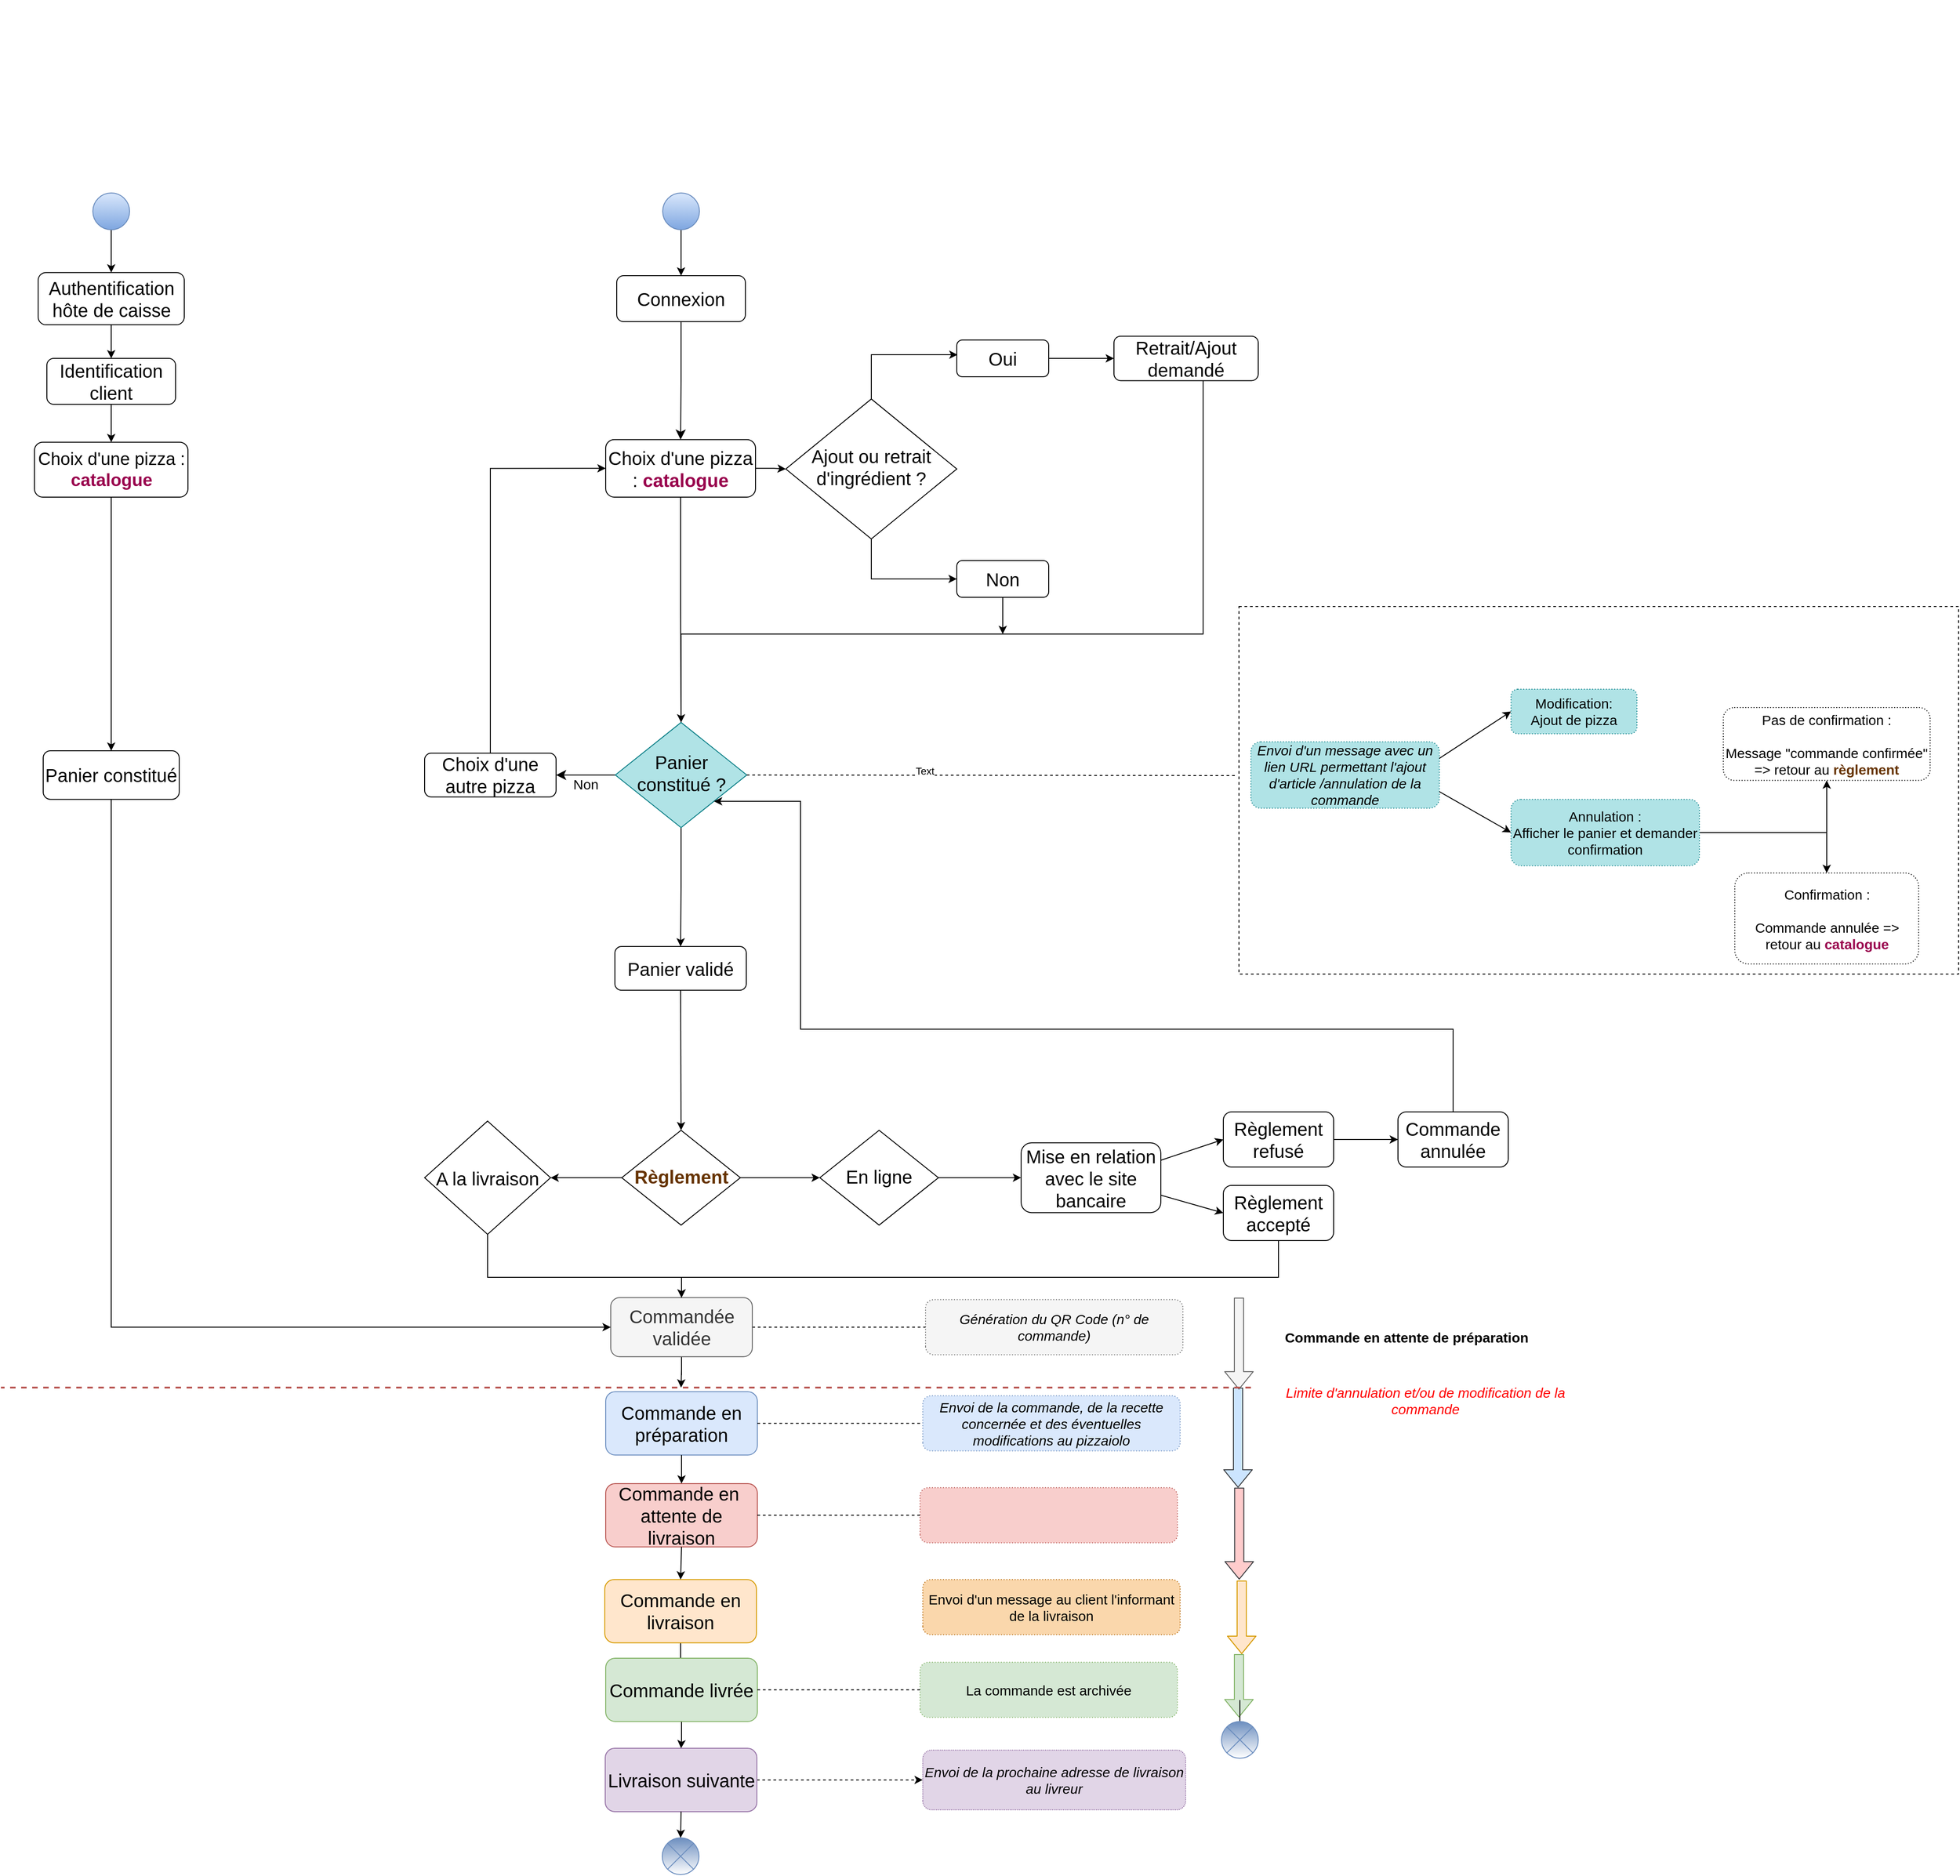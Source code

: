 <mxfile version="13.1.14" type="github">
  <diagram id="C5RBs43oDa-KdzZeNtuy" name="Page-1">
    <mxGraphModel dx="2719" dy="2123" grid="1" gridSize="10" guides="1" tooltips="1" connect="1" arrows="1" fold="1" page="1" pageScale="1" pageWidth="827" pageHeight="1169" math="0" shadow="0">
      <root>
        <mxCell id="WIyWlLk6GJQsqaUBKTNV-0" />
        <mxCell id="WIyWlLk6GJQsqaUBKTNV-1" parent="WIyWlLk6GJQsqaUBKTNV-0" />
        <mxCell id="WIyWlLk6GJQsqaUBKTNV-2" value="" style="rounded=0;html=1;jettySize=auto;orthogonalLoop=1;fontSize=11;endArrow=none;endFill=0;endSize=8;strokeWidth=1;shadow=0;labelBackgroundColor=none;edgeStyle=orthogonalEdgeStyle;" parent="WIyWlLk6GJQsqaUBKTNV-1" source="WIyWlLk6GJQsqaUBKTNV-3" target="WIyWlLk6GJQsqaUBKTNV-6" edge="1">
          <mxGeometry relative="1" as="geometry" />
        </mxCell>
        <mxCell id="Fh5ID8DqyuNmly4tTI_g-8" value="" style="edgeStyle=orthogonalEdgeStyle;rounded=0;orthogonalLoop=1;jettySize=auto;html=1;entryX=0;entryY=0.5;entryDx=0;entryDy=0;" parent="WIyWlLk6GJQsqaUBKTNV-1" source="WIyWlLk6GJQsqaUBKTNV-3" target="Fh5ID8DqyuNmly4tTI_g-9" edge="1">
          <mxGeometry relative="1" as="geometry">
            <mxPoint x="320" y="110" as="targetPoint" />
          </mxGeometry>
        </mxCell>
        <mxCell id="WIyWlLk6GJQsqaUBKTNV-3" value="&lt;font style=&quot;font-size: 20px&quot;&gt;Choix d&#39;une pizza : &lt;font color=&quot;#99004d&quot;&gt;&lt;b&gt;catalogue&lt;/b&gt;&lt;/font&gt;&lt;/font&gt;" style="rounded=1;whiteSpace=wrap;html=1;fontSize=12;glass=0;strokeWidth=1;shadow=0;aspect=fixed;" parent="WIyWlLk6GJQsqaUBKTNV-1" vertex="1">
          <mxGeometry x="138" y="148.41" width="163" height="62.54" as="geometry" />
        </mxCell>
        <mxCell id="WIyWlLk6GJQsqaUBKTNV-5" value="&lt;font style=&quot;font-size: 15px&quot;&gt;Non&lt;/font&gt;" style="edgeStyle=orthogonalEdgeStyle;rounded=0;html=1;jettySize=auto;orthogonalLoop=1;fontSize=11;endArrow=classic;endFill=1;endSize=8;strokeWidth=1;shadow=0;labelBackgroundColor=none;" parent="WIyWlLk6GJQsqaUBKTNV-1" source="WIyWlLk6GJQsqaUBKTNV-6" target="WIyWlLk6GJQsqaUBKTNV-7" edge="1">
          <mxGeometry y="10" relative="1" as="geometry">
            <mxPoint as="offset" />
          </mxGeometry>
        </mxCell>
        <mxCell id="1Tk0HkHW5LTEGYrqBiVO-42" value="" style="edgeStyle=orthogonalEdgeStyle;rounded=0;orthogonalLoop=1;jettySize=auto;html=1;endArrow=classic;endFill=1;fontColor=#000000;entryX=0.5;entryY=0;entryDx=0;entryDy=0;" edge="1" parent="WIyWlLk6GJQsqaUBKTNV-1" source="WIyWlLk6GJQsqaUBKTNV-6" target="1Tk0HkHW5LTEGYrqBiVO-40">
          <mxGeometry relative="1" as="geometry">
            <mxPoint x="220" y="650.6" as="targetPoint" />
          </mxGeometry>
        </mxCell>
        <mxCell id="WIyWlLk6GJQsqaUBKTNV-6" value="&lt;font style=&quot;font-size: 20px&quot;&gt;&lt;font style=&quot;font-size: 20px&quot;&gt;Panier constitué ?&lt;/font&gt;&lt;/font&gt;" style="rhombus;whiteSpace=wrap;html=1;shadow=0;fontFamily=Helvetica;fontSize=12;align=center;strokeWidth=1;spacing=6;spacingTop=-4;aspect=fixed;fillColor=#b0e3e6;strokeColor=#0e8088;" parent="WIyWlLk6GJQsqaUBKTNV-1" vertex="1">
          <mxGeometry x="148.5" y="456.2" width="143" height="114.4" as="geometry" />
        </mxCell>
        <mxCell id="Fh5ID8DqyuNmly4tTI_g-40" style="edgeStyle=orthogonalEdgeStyle;rounded=0;orthogonalLoop=1;jettySize=auto;html=1;exitX=0.5;exitY=0;exitDx=0;exitDy=0;entryX=0;entryY=0.5;entryDx=0;entryDy=0;" parent="WIyWlLk6GJQsqaUBKTNV-1" source="WIyWlLk6GJQsqaUBKTNV-7" target="WIyWlLk6GJQsqaUBKTNV-3" edge="1">
          <mxGeometry relative="1" as="geometry" />
        </mxCell>
        <mxCell id="WIyWlLk6GJQsqaUBKTNV-7" value="&lt;font style=&quot;font-size: 20px&quot;&gt;Choix d&#39;une autre pizza&lt;/font&gt;" style="rounded=1;whiteSpace=wrap;html=1;fontSize=12;glass=0;strokeWidth=1;shadow=0;aspect=fixed;" parent="WIyWlLk6GJQsqaUBKTNV-1" vertex="1">
          <mxGeometry x="-59" y="489.6" width="143" height="47.59" as="geometry" />
        </mxCell>
        <mxCell id="MHTNPu9FD_tJbpRzddWY-10" value="" style="edgeStyle=orthogonalEdgeStyle;rounded=0;orthogonalLoop=1;jettySize=auto;html=1;endArrow=classic;endFill=1;" parent="WIyWlLk6GJQsqaUBKTNV-1" source="WIyWlLk6GJQsqaUBKTNV-10" target="G-hIVbg5v9CWW5Yy8Wli-9" edge="1">
          <mxGeometry relative="1" as="geometry" />
        </mxCell>
        <mxCell id="MHTNPu9FD_tJbpRzddWY-14" value="" style="edgeStyle=orthogonalEdgeStyle;rounded=0;orthogonalLoop=1;jettySize=auto;html=1;endArrow=classic;endFill=1;" parent="WIyWlLk6GJQsqaUBKTNV-1" source="WIyWlLk6GJQsqaUBKTNV-10" target="MHTNPu9FD_tJbpRzddWY-13" edge="1">
          <mxGeometry relative="1" as="geometry" />
        </mxCell>
        <mxCell id="bbMm7TcKJNfFNzZPyWXp-29" value="" style="edgeStyle=orthogonalEdgeStyle;rounded=0;orthogonalLoop=1;jettySize=auto;html=1;entryX=0;entryY=0.5;entryDx=0;entryDy=0;" parent="WIyWlLk6GJQsqaUBKTNV-1" source="MHTNPu9FD_tJbpRzddWY-13" target="bbMm7TcKJNfFNzZPyWXp-31" edge="1">
          <mxGeometry relative="1" as="geometry">
            <mxPoint x="580" y="951.6" as="targetPoint" />
          </mxGeometry>
        </mxCell>
        <mxCell id="MHTNPu9FD_tJbpRzddWY-13" value="&lt;font style=&quot;font-size: 20px&quot;&gt;En ligne&lt;/font&gt;" style="rhombus;whiteSpace=wrap;html=1;shadow=0;fontFamily=Helvetica;fontSize=12;align=center;strokeWidth=1;spacing=6;spacingTop=-4;aspect=fixed;" parent="WIyWlLk6GJQsqaUBKTNV-1" vertex="1">
          <mxGeometry x="371" y="900.0" width="129" height="103.2" as="geometry" />
        </mxCell>
        <mxCell id="Fh5ID8DqyuNmly4tTI_g-0" value="&lt;font style=&quot;font-size: 20px&quot;&gt;Connexion&lt;/font&gt;" style="rounded=1;whiteSpace=wrap;html=1;fontSize=12;glass=0;strokeWidth=1;shadow=0;" parent="WIyWlLk6GJQsqaUBKTNV-1" vertex="1">
          <mxGeometry x="150" y="-30" width="140" height="50" as="geometry" />
        </mxCell>
        <mxCell id="Fh5ID8DqyuNmly4tTI_g-6" value="" style="rounded=0;html=1;jettySize=auto;orthogonalLoop=1;fontSize=11;endArrow=classic;endFill=1;endSize=8;strokeWidth=1;shadow=0;labelBackgroundColor=none;edgeStyle=orthogonalEdgeStyle;exitX=0.5;exitY=1;exitDx=0;exitDy=0;" parent="WIyWlLk6GJQsqaUBKTNV-1" source="Fh5ID8DqyuNmly4tTI_g-0" target="WIyWlLk6GJQsqaUBKTNV-3" edge="1">
          <mxGeometry y="20" relative="1" as="geometry">
            <mxPoint as="offset" />
            <mxPoint x="260" y="60" as="sourcePoint" />
            <mxPoint x="260" y="100" as="targetPoint" />
          </mxGeometry>
        </mxCell>
        <mxCell id="Fh5ID8DqyuNmly4tTI_g-59" style="edgeStyle=orthogonalEdgeStyle;rounded=0;orthogonalLoop=1;jettySize=auto;html=1;exitX=0.5;exitY=0;exitDx=0;exitDy=0;entryX=0.008;entryY=0.4;entryDx=0;entryDy=0;entryPerimeter=0;startArrow=none;startFill=0;endArrow=classic;endFill=1;" parent="WIyWlLk6GJQsqaUBKTNV-1" source="Fh5ID8DqyuNmly4tTI_g-9" target="Fh5ID8DqyuNmly4tTI_g-49" edge="1">
          <mxGeometry relative="1" as="geometry" />
        </mxCell>
        <mxCell id="uQ-XWgEHN9rOL8nD1H7O-1" value="" style="edgeStyle=orthogonalEdgeStyle;rounded=0;orthogonalLoop=1;jettySize=auto;html=1;startArrow=none;startFill=0;endArrow=classic;endFill=1;entryX=0;entryY=0.5;entryDx=0;entryDy=0;" parent="WIyWlLk6GJQsqaUBKTNV-1" source="Fh5ID8DqyuNmly4tTI_g-9" target="MHTNPu9FD_tJbpRzddWY-7" edge="1">
          <mxGeometry relative="1" as="geometry">
            <mxPoint x="427" y="336.5" as="targetPoint" />
          </mxGeometry>
        </mxCell>
        <mxCell id="Fh5ID8DqyuNmly4tTI_g-9" value="&lt;font style=&quot;font-size: 20px&quot;&gt;Ajout ou retrait d&#39;ingrédient ?&lt;/font&gt;" style="rhombus;whiteSpace=wrap;html=1;shadow=0;fontFamily=Helvetica;fontSize=12;align=center;strokeWidth=1;spacing=6;spacingTop=-4;aspect=fixed;" parent="WIyWlLk6GJQsqaUBKTNV-1" vertex="1">
          <mxGeometry x="334" y="104.18" width="186" height="152.32" as="geometry" />
        </mxCell>
        <mxCell id="Fh5ID8DqyuNmly4tTI_g-27" style="edgeStyle=orthogonalEdgeStyle;rounded=0;orthogonalLoop=1;jettySize=auto;html=1;exitX=1;exitY=0.5;exitDx=0;exitDy=0;" parent="WIyWlLk6GJQsqaUBKTNV-1" source="Fh5ID8DqyuNmly4tTI_g-49" target="Fh5ID8DqyuNmly4tTI_g-26" edge="1">
          <mxGeometry relative="1" as="geometry">
            <mxPoint x="416" y="40" as="sourcePoint" />
          </mxGeometry>
        </mxCell>
        <mxCell id="uQ-XWgEHN9rOL8nD1H7O-3" value="" style="edgeStyle=orthogonalEdgeStyle;rounded=0;orthogonalLoop=1;jettySize=auto;html=1;startArrow=none;startFill=0;endArrow=classic;endFill=1;entryX=0.5;entryY=0;entryDx=0;entryDy=0;" parent="WIyWlLk6GJQsqaUBKTNV-1" source="Fh5ID8DqyuNmly4tTI_g-26" target="WIyWlLk6GJQsqaUBKTNV-6" edge="1">
          <mxGeometry relative="1" as="geometry">
            <mxPoint x="220" y="450" as="targetPoint" />
            <Array as="points">
              <mxPoint x="788" y="360" />
              <mxPoint x="220" y="360" />
            </Array>
          </mxGeometry>
        </mxCell>
        <mxCell id="Fh5ID8DqyuNmly4tTI_g-26" value="&lt;font style=&quot;font-size: 20px&quot;&gt;Retrait/Ajout demandé&lt;/font&gt;" style="rounded=1;whiteSpace=wrap;html=1;fontSize=12;glass=0;strokeWidth=1;shadow=0;align=center;aspect=fixed;" parent="WIyWlLk6GJQsqaUBKTNV-1" vertex="1">
          <mxGeometry x="691" y="35.82" width="157" height="48.37" as="geometry" />
        </mxCell>
        <mxCell id="Fh5ID8DqyuNmly4tTI_g-49" value="&lt;font style=&quot;font-size: 20px&quot;&gt;Oui&lt;/font&gt;" style="rounded=1;whiteSpace=wrap;html=1;" parent="WIyWlLk6GJQsqaUBKTNV-1" vertex="1">
          <mxGeometry x="520" y="40" width="100" height="40" as="geometry" />
        </mxCell>
        <mxCell id="G-hIVbg5v9CWW5Yy8Wli-13" value="" style="edgeStyle=orthogonalEdgeStyle;rounded=0;orthogonalLoop=1;jettySize=auto;html=1;" parent="WIyWlLk6GJQsqaUBKTNV-1" source="G-hIVbg5v9CWW5Yy8Wli-2" edge="1">
          <mxGeometry relative="1" as="geometry">
            <mxPoint x="220" y="1180" as="targetPoint" />
          </mxGeometry>
        </mxCell>
        <mxCell id="uQ-XWgEHN9rOL8nD1H7O-12" value="" style="edgeStyle=orthogonalEdgeStyle;rounded=0;orthogonalLoop=1;jettySize=auto;html=1;dashed=1;startArrow=none;startFill=0;endArrow=none;endFill=0;strokeWidth=1;entryX=0.5;entryY=0;entryDx=0;entryDy=0;" parent="WIyWlLk6GJQsqaUBKTNV-1" source="G-hIVbg5v9CWW5Yy8Wli-2" target="MHTNPu9FD_tJbpRzddWY-18" edge="1">
          <mxGeometry relative="1" as="geometry">
            <mxPoint x="470" y="1114" as="targetPoint" />
          </mxGeometry>
        </mxCell>
        <mxCell id="G-hIVbg5v9CWW5Yy8Wli-2" value="&lt;font style=&quot;font-size: 20px&quot;&gt;Commandée validée&lt;/font&gt;" style="rounded=1;whiteSpace=wrap;html=1;direction=north;fillColor=#f5f5f5;strokeColor=#666666;fontColor=#333333;aspect=fixed;" parent="WIyWlLk6GJQsqaUBKTNV-1" vertex="1">
          <mxGeometry x="143.5" y="1082.13" width="154" height="64.26" as="geometry" />
        </mxCell>
        <mxCell id="uQ-XWgEHN9rOL8nD1H7O-24" value="&lt;font style=&quot;font-size: 20px&quot;&gt;Commande en préparation&lt;/font&gt;" style="rounded=1;whiteSpace=wrap;html=1;direction=north;fillColor=#dae8fc;strokeColor=#6c8ebf;aspect=fixed;" parent="WIyWlLk6GJQsqaUBKTNV-1" vertex="1">
          <mxGeometry x="138" y="1184.44" width="165" height="68.88" as="geometry" />
        </mxCell>
        <mxCell id="uQ-XWgEHN9rOL8nD1H7O-26" value="&lt;font style=&quot;font-size: 20px&quot;&gt;Commande en&amp;nbsp; attente de livraison&lt;/font&gt;" style="rounded=1;whiteSpace=wrap;html=1;direction=north;fillColor=#f8cecc;strokeColor=#b85450;aspect=fixed;" parent="WIyWlLk6GJQsqaUBKTNV-1" vertex="1">
          <mxGeometry x="138" y="1284.44" width="165" height="68.88" as="geometry" />
        </mxCell>
        <mxCell id="uQ-XWgEHN9rOL8nD1H7O-31" value="" style="edgeStyle=orthogonalEdgeStyle;rounded=0;orthogonalLoop=1;jettySize=auto;html=1;startArrow=none;startFill=0;endArrow=classic;endFill=1;strokeWidth=1;" parent="WIyWlLk6GJQsqaUBKTNV-1" source="uQ-XWgEHN9rOL8nD1H7O-28" target="uQ-XWgEHN9rOL8nD1H7O-30" edge="1">
          <mxGeometry relative="1" as="geometry" />
        </mxCell>
        <mxCell id="uQ-XWgEHN9rOL8nD1H7O-28" value="&lt;font style=&quot;font-size: 20px&quot;&gt;Commande en livraison&lt;/font&gt;" style="rounded=1;whiteSpace=wrap;html=1;direction=north;fillColor=#ffe6cc;strokeColor=#d79b00;aspect=fixed;" parent="WIyWlLk6GJQsqaUBKTNV-1" vertex="1">
          <mxGeometry x="137" y="1388.88" width="165" height="68.88" as="geometry" />
        </mxCell>
        <mxCell id="bbMm7TcKJNfFNzZPyWXp-22" value="" style="edgeStyle=orthogonalEdgeStyle;rounded=0;orthogonalLoop=1;jettySize=auto;html=1;" parent="WIyWlLk6GJQsqaUBKTNV-1" source="uQ-XWgEHN9rOL8nD1H7O-30" target="bbMm7TcKJNfFNzZPyWXp-21" edge="1">
          <mxGeometry relative="1" as="geometry" />
        </mxCell>
        <mxCell id="uQ-XWgEHN9rOL8nD1H7O-30" value="&lt;span style=&quot;font-size: 20px&quot;&gt;Commande livrée&lt;/span&gt;" style="rounded=1;whiteSpace=wrap;html=1;direction=north;fillColor=#d5e8d4;strokeColor=#82b366;aspect=fixed;" parent="WIyWlLk6GJQsqaUBKTNV-1" vertex="1">
          <mxGeometry x="138" y="1474.44" width="165" height="68.88" as="geometry" />
        </mxCell>
        <mxCell id="bbMm7TcKJNfFNzZPyWXp-24" value="" style="edgeStyle=orthogonalEdgeStyle;rounded=0;orthogonalLoop=1;jettySize=auto;html=1;dashed=1;" parent="WIyWlLk6GJQsqaUBKTNV-1" source="bbMm7TcKJNfFNzZPyWXp-21" target="bbMm7TcKJNfFNzZPyWXp-23" edge="1">
          <mxGeometry relative="1" as="geometry" />
        </mxCell>
        <mxCell id="bbMm7TcKJNfFNzZPyWXp-21" value="&lt;span style=&quot;font-size: 20px&quot;&gt;Livraison suivante&lt;/span&gt;" style="rounded=1;whiteSpace=wrap;html=1;direction=north;fillColor=#e1d5e7;strokeColor=#9673a6;aspect=fixed;" parent="WIyWlLk6GJQsqaUBKTNV-1" vertex="1">
          <mxGeometry x="137.5" y="1572.56" width="165" height="68.88" as="geometry" />
        </mxCell>
        <mxCell id="bbMm7TcKJNfFNzZPyWXp-23" value="&lt;font style=&quot;font-size: 15px&quot;&gt;&lt;i&gt;Envoi de la prochaine adresse de livraison au livreur&lt;/i&gt;&lt;/font&gt;" style="rounded=1;whiteSpace=wrap;html=1;direction=north;fillColor=#e1d5e7;strokeColor=#9673a6;dashed=1;dashPattern=1 1;" parent="WIyWlLk6GJQsqaUBKTNV-1" vertex="1">
          <mxGeometry x="483" y="1574.44" width="286" height="65.12" as="geometry" />
        </mxCell>
        <mxCell id="bbMm7TcKJNfFNzZPyWXp-9" value="" style="edgeStyle=orthogonalEdgeStyle;rounded=0;orthogonalLoop=1;jettySize=auto;html=1;entryX=1;entryY=0.5;entryDx=0;entryDy=0;" parent="WIyWlLk6GJQsqaUBKTNV-1" source="G-hIVbg5v9CWW5Yy8Wli-9" target="G-hIVbg5v9CWW5Yy8Wli-2" edge="1">
          <mxGeometry relative="1" as="geometry">
            <mxPoint x="220" y="1070" as="targetPoint" />
            <Array as="points">
              <mxPoint x="10" y="1060" />
              <mxPoint x="221" y="1060" />
            </Array>
          </mxGeometry>
        </mxCell>
        <mxCell id="G-hIVbg5v9CWW5Yy8Wli-9" value="&lt;span style=&quot;font-size: 20px&quot;&gt;A la livraison&lt;/span&gt;" style="rhombus;whiteSpace=wrap;html=1;aspect=fixed;" parent="WIyWlLk6GJQsqaUBKTNV-1" vertex="1">
          <mxGeometry x="-59" y="889.95" width="137" height="123.3" as="geometry" />
        </mxCell>
        <mxCell id="G-hIVbg5v9CWW5Yy8Wli-20" value="&lt;font color=&quot;#ff0000&quot; style=&quot;font-size: 15px&quot;&gt;Limite d&#39;annulation et/ou de modification de la commande&lt;br&gt;&lt;/font&gt;" style="text;html=1;strokeColor=none;fillColor=none;align=center;verticalAlign=middle;whiteSpace=wrap;rounded=0;fontStyle=2;dashed=1;" parent="WIyWlLk6GJQsqaUBKTNV-1" vertex="1">
          <mxGeometry x="860" y="1169" width="340" height="50" as="geometry" />
        </mxCell>
        <mxCell id="P_ejqXxA3MmKmbAG34VU-2" value="" style="edgeStyle=orthogonalEdgeStyle;rounded=0;orthogonalLoop=1;jettySize=auto;html=1;" parent="WIyWlLk6GJQsqaUBKTNV-1" source="P_ejqXxA3MmKmbAG34VU-1" target="Fh5ID8DqyuNmly4tTI_g-0" edge="1">
          <mxGeometry relative="1" as="geometry" />
        </mxCell>
        <mxCell id="P_ejqXxA3MmKmbAG34VU-1" value="" style="ellipse;whiteSpace=wrap;html=1;aspect=fixed;fillColor=#dae8fc;gradientColor=#7ea6e0;strokeColor=#6c8ebf;" parent="WIyWlLk6GJQsqaUBKTNV-1" vertex="1">
          <mxGeometry x="200" y="-120" width="40" height="40" as="geometry" />
        </mxCell>
        <mxCell id="P_ejqXxA3MmKmbAG34VU-4" value="" style="shape=flexArrow;endArrow=classic;html=1;fillColor=#cce5ff;strokeColor=#36393d;" parent="WIyWlLk6GJQsqaUBKTNV-1" edge="1">
          <mxGeometry width="50" height="50" relative="1" as="geometry">
            <mxPoint x="826" y="1180" as="sourcePoint" />
            <mxPoint x="826" y="1288.88" as="targetPoint" />
          </mxGeometry>
        </mxCell>
        <mxCell id="P_ejqXxA3MmKmbAG34VU-5" value="&lt;font style=&quot;font-size: 15px&quot;&gt;Commande en attente de préparation&lt;/font&gt;" style="text;html=1;align=center;verticalAlign=middle;resizable=0;points=[];labelBackgroundColor=#ffffff;rotation=0;fontStyle=1" parent="P_ejqXxA3MmKmbAG34VU-4" vertex="1" connectable="0">
          <mxGeometry x="-0.73" y="4" relative="1" as="geometry">
            <mxPoint x="179" y="-70" as="offset" />
          </mxGeometry>
        </mxCell>
        <mxCell id="P_ejqXxA3MmKmbAG34VU-11" value="" style="shape=flexArrow;endArrow=classic;html=1;fillColor=#f5f5f5;strokeColor=#666666;" parent="WIyWlLk6GJQsqaUBKTNV-1" edge="1">
          <mxGeometry width="50" height="50" relative="1" as="geometry">
            <mxPoint x="827" y="1082.13" as="sourcePoint" />
            <mxPoint x="827" y="1182.13" as="targetPoint" />
          </mxGeometry>
        </mxCell>
        <mxCell id="P_ejqXxA3MmKmbAG34VU-13" value="" style="shape=flexArrow;endArrow=classic;html=1;fillColor=#ffcccc;strokeColor=#36393d;" parent="WIyWlLk6GJQsqaUBKTNV-1" edge="1">
          <mxGeometry width="50" height="50" relative="1" as="geometry">
            <mxPoint x="827.29" y="1288.88" as="sourcePoint" />
            <mxPoint x="827.29" y="1388.88" as="targetPoint" />
          </mxGeometry>
        </mxCell>
        <mxCell id="P_ejqXxA3MmKmbAG34VU-18" value="" style="shape=flexArrow;endArrow=classic;html=1;fillColor=#ffe6cc;strokeColor=#d79b00;" parent="WIyWlLk6GJQsqaUBKTNV-1" edge="1">
          <mxGeometry width="50" height="50" relative="1" as="geometry">
            <mxPoint x="830" y="1390" as="sourcePoint" />
            <mxPoint x="830" y="1470" as="targetPoint" />
          </mxGeometry>
        </mxCell>
        <mxCell id="SvVdULVF1Hvvb6DCQOAH-8" value="" style="shape=flexArrow;endArrow=classic;html=1;fillColor=#d5e8d4;strokeColor=#82b366;entryX=0.5;entryY=0;entryDx=0;entryDy=0;" parent="WIyWlLk6GJQsqaUBKTNV-1" edge="1">
          <mxGeometry width="50" height="50" relative="1" as="geometry">
            <mxPoint x="827" y="1470" as="sourcePoint" />
            <mxPoint x="827" y="1538.88" as="targetPoint" />
          </mxGeometry>
        </mxCell>
        <mxCell id="SvVdULVF1Hvvb6DCQOAH-13" value="&lt;font color=&quot;#000000&quot; style=&quot;font-size: 28px&quot;&gt;&lt;b&gt;&lt;br&gt;&lt;/b&gt;&lt;/font&gt;" style="text;html=1;strokeColor=none;fillColor=none;align=center;verticalAlign=middle;whiteSpace=wrap;rounded=0;fontColor=#FF99CC;" parent="WIyWlLk6GJQsqaUBKTNV-1" vertex="1">
          <mxGeometry x="170" y="-330" width="590" height="110" as="geometry" />
        </mxCell>
        <mxCell id="MHTNPu9FD_tJbpRzddWY-6" value="" style="endArrow=classic;html=1;exitX=0.5;exitY=1;exitDx=0;exitDy=0;" parent="WIyWlLk6GJQsqaUBKTNV-1" edge="1">
          <mxGeometry width="50" height="50" relative="1" as="geometry">
            <mxPoint x="570" y="320" as="sourcePoint" />
            <mxPoint x="570" y="360" as="targetPoint" />
          </mxGeometry>
        </mxCell>
        <mxCell id="MHTNPu9FD_tJbpRzddWY-7" value="&lt;font style=&quot;font-size: 20px&quot;&gt;Non&lt;/font&gt;" style="rounded=1;whiteSpace=wrap;html=1;" parent="WIyWlLk6GJQsqaUBKTNV-1" vertex="1">
          <mxGeometry x="520" y="280" width="100" height="40" as="geometry" />
        </mxCell>
        <mxCell id="MHTNPu9FD_tJbpRzddWY-18" value="&lt;i&gt;&lt;font style=&quot;font-size: 15px&quot;&gt;Génération du QR Code (n° de commande)&lt;/font&gt;&lt;/i&gt;" style="rounded=1;whiteSpace=wrap;html=1;direction=north;fillColor=#F5F5F5;strokeColor=#666666;dashed=1;dashPattern=1 2;" parent="WIyWlLk6GJQsqaUBKTNV-1" vertex="1">
          <mxGeometry x="486" y="1084.26" width="280" height="60" as="geometry" />
        </mxCell>
        <mxCell id="Ly4D3T_GI__T_LjPky5A-1" value="&lt;font color=&quot;#000000&quot; size=&quot;1&quot;&gt;&lt;i style=&quot;font-size: 15px&quot;&gt;Envoi d&#39;un message avec un lien URL permettant l&#39;ajout d&#39;article /annulation de la commande&lt;/i&gt;&lt;/font&gt;" style="rounded=1;whiteSpace=wrap;html=1;dashed=1;dashPattern=1 2;aspect=fixed;fillColor=#b0e3e6;strokeColor=#0e8088;" parent="WIyWlLk6GJQsqaUBKTNV-1" vertex="1">
          <mxGeometry x="840" y="477.27" width="205" height="72.24" as="geometry" />
        </mxCell>
        <mxCell id="Ly4D3T_GI__T_LjPky5A-11" value="" style="edgeStyle=orthogonalEdgeStyle;rounded=0;orthogonalLoop=1;jettySize=auto;html=1;startArrow=none;startFill=0;endArrow=classic;endFill=1;" parent="WIyWlLk6GJQsqaUBKTNV-1" source="Ly4D3T_GI__T_LjPky5A-6" target="Ly4D3T_GI__T_LjPky5A-10" edge="1">
          <mxGeometry relative="1" as="geometry" />
        </mxCell>
        <mxCell id="Ly4D3T_GI__T_LjPky5A-13" value="" style="edgeStyle=orthogonalEdgeStyle;rounded=0;orthogonalLoop=1;jettySize=auto;html=1;startArrow=none;startFill=0;endArrow=classic;endFill=1;" parent="WIyWlLk6GJQsqaUBKTNV-1" source="Ly4D3T_GI__T_LjPky5A-6" target="Ly4D3T_GI__T_LjPky5A-12" edge="1">
          <mxGeometry relative="1" as="geometry" />
        </mxCell>
        <mxCell id="Ly4D3T_GI__T_LjPky5A-6" value="&lt;font color=&quot;#000000&quot; style=&quot;font-size: 15px&quot;&gt;Annulation :&lt;br&gt;Afficher le panier et demander confirmation&lt;br&gt;&lt;/font&gt;" style="rounded=1;whiteSpace=wrap;html=1;dashed=1;dashPattern=1 2;aspect=fixed;fillColor=#b0e3e6;strokeColor=#0e8088;" parent="WIyWlLk6GJQsqaUBKTNV-1" vertex="1">
          <mxGeometry x="1123" y="539.84" width="205" height="72.25" as="geometry" />
        </mxCell>
        <mxCell id="Ly4D3T_GI__T_LjPky5A-12" value="&lt;font style=&quot;font-size: 15px&quot;&gt;&lt;font color=&quot;#000000&quot;&gt;Pas de confirmation :&lt;/font&gt;&lt;br&gt;&lt;br&gt;&lt;font color=&quot;#000000&quot;&gt;Message &quot;commande confirmée&quot; =&amp;gt; retour au &lt;/font&gt;&lt;b&gt;&lt;font color=&quot;#663300&quot;&gt;règlement&lt;/font&gt;&lt;/b&gt;&lt;br&gt;&lt;/font&gt;" style="rounded=1;whiteSpace=wrap;html=1;fontColor=#FF99CC;dashed=1;dashPattern=1 2;aspect=fixed;" parent="WIyWlLk6GJQsqaUBKTNV-1" vertex="1">
          <mxGeometry x="1354" y="440.0" width="225" height="79.25" as="geometry" />
        </mxCell>
        <mxCell id="Ly4D3T_GI__T_LjPky5A-10" value="&lt;font color=&quot;#000000&quot; style=&quot;font-size: 15px&quot;&gt;Confirmation :&lt;br&gt;&lt;br&gt;Commande annulée =&amp;gt; retour au &lt;/font&gt;&lt;font style=&quot;font-size: 15px&quot;&gt;&lt;font color=&quot;#99004d&quot;&gt;&lt;b&gt;catalogue&lt;/b&gt;&lt;/font&gt;&lt;br&gt;&lt;/font&gt;" style="rounded=1;whiteSpace=wrap;html=1;fontColor=#FF99CC;dashed=1;dashPattern=1 2;aspect=fixed;" parent="WIyWlLk6GJQsqaUBKTNV-1" vertex="1">
          <mxGeometry x="1366.5" y="620.0" width="200" height="99" as="geometry" />
        </mxCell>
        <mxCell id="Ly4D3T_GI__T_LjPky5A-2" value="&lt;font color=&quot;#000000&quot; style=&quot;font-size: 15px&quot;&gt;Modification:&lt;br&gt;Ajout de pizza&lt;br&gt;&lt;/font&gt;" style="rounded=1;whiteSpace=wrap;html=1;dashed=1;dashPattern=1 2;aspect=fixed;fillColor=#b0e3e6;strokeColor=#0e8088;" parent="WIyWlLk6GJQsqaUBKTNV-1" vertex="1">
          <mxGeometry x="1123" y="420" width="137" height="48.45" as="geometry" />
        </mxCell>
        <mxCell id="WIyWlLk6GJQsqaUBKTNV-10" value="&lt;font style=&quot;font-size: 20px&quot; color=&quot;#663300&quot;&gt;&lt;b&gt;Règlement&lt;/b&gt;&lt;/font&gt;" style="rhombus;whiteSpace=wrap;html=1;shadow=0;fontFamily=Helvetica;fontSize=12;align=center;strokeWidth=1;spacing=6;spacingTop=-4;aspect=fixed;" parent="WIyWlLk6GJQsqaUBKTNV-1" vertex="1">
          <mxGeometry x="155.5" y="900" width="129" height="103.2" as="geometry" />
        </mxCell>
        <mxCell id="uQ-XWgEHN9rOL8nD1H7O-8" value="" style="endArrow=none;html=1;dashed=1;fillColor=#f8cecc;strokeColor=#b85450;strokeWidth=2;" parent="WIyWlLk6GJQsqaUBKTNV-1" edge="1">
          <mxGeometry width="50" height="50" relative="1" as="geometry">
            <mxPoint x="840" y="1180" as="sourcePoint" />
            <mxPoint x="-520" y="1180" as="targetPoint" />
          </mxGeometry>
        </mxCell>
        <mxCell id="zFR9wRXN1Uo4z8-Ios9r-1" value="" style="endArrow=classic;html=1;exitX=0.5;exitY=1;exitDx=0;exitDy=0;entryX=0.5;entryY=0;entryDx=0;entryDy=0;" parent="WIyWlLk6GJQsqaUBKTNV-1" target="zFR9wRXN1Uo4z8-Ios9r-2" edge="1">
          <mxGeometry width="50" height="50" relative="1" as="geometry">
            <mxPoint x="-400.0" y="-80.0" as="sourcePoint" />
            <mxPoint x="-400" y="-40" as="targetPoint" />
          </mxGeometry>
        </mxCell>
        <mxCell id="zFR9wRXN1Uo4z8-Ios9r-4" value="" style="edgeStyle=orthogonalEdgeStyle;rounded=0;orthogonalLoop=1;jettySize=auto;html=1;entryX=0.5;entryY=0;entryDx=0;entryDy=0;" parent="WIyWlLk6GJQsqaUBKTNV-1" source="zFR9wRXN1Uo4z8-Ios9r-2" target="3-5R2tizVFBPjiLvBnB7-0" edge="1">
          <mxGeometry relative="1" as="geometry">
            <mxPoint x="-400" y="150" as="targetPoint" />
          </mxGeometry>
        </mxCell>
        <mxCell id="zFR9wRXN1Uo4z8-Ios9r-2" value="&lt;span style=&quot;font-size: 20px&quot;&gt;Authentification hôte de caisse&lt;/span&gt;" style="rounded=1;whiteSpace=wrap;html=1;fontSize=12;glass=0;strokeWidth=1;shadow=0;aspect=fixed;" parent="WIyWlLk6GJQsqaUBKTNV-1" vertex="1">
          <mxGeometry x="-479.5" y="-33.42" width="159" height="56.84" as="geometry" />
        </mxCell>
        <mxCell id="1Tk0HkHW5LTEGYrqBiVO-13" value="" style="edgeStyle=orthogonalEdgeStyle;rounded=0;orthogonalLoop=1;jettySize=auto;html=1;entryX=0.5;entryY=0;entryDx=0;entryDy=0;" edge="1" parent="WIyWlLk6GJQsqaUBKTNV-1" source="zFR9wRXN1Uo4z8-Ios9r-3" target="G-hIVbg5v9CWW5Yy8Wli-2">
          <mxGeometry relative="1" as="geometry">
            <mxPoint x="-400.0" y="619.84" as="targetPoint" />
            <Array as="points">
              <mxPoint x="-400" y="1114" />
            </Array>
          </mxGeometry>
        </mxCell>
        <mxCell id="zFR9wRXN1Uo4z8-Ios9r-3" value="&lt;span style=&quot;font-size: 20px&quot;&gt;Panier constitué&lt;/span&gt;" style="rounded=1;whiteSpace=wrap;html=1;fontSize=12;glass=0;strokeWidth=1;shadow=0;aspect=fixed;" parent="WIyWlLk6GJQsqaUBKTNV-1" vertex="1">
          <mxGeometry x="-474" y="486.96" width="148" height="52.88" as="geometry" />
        </mxCell>
        <mxCell id="3-5R2tizVFBPjiLvBnB7-2" value="" style="edgeStyle=orthogonalEdgeStyle;rounded=0;orthogonalLoop=1;jettySize=auto;html=1;" parent="WIyWlLk6GJQsqaUBKTNV-1" source="3-5R2tizVFBPjiLvBnB7-0" target="3-5R2tizVFBPjiLvBnB7-1" edge="1">
          <mxGeometry relative="1" as="geometry" />
        </mxCell>
        <mxCell id="3-5R2tizVFBPjiLvBnB7-0" value="&lt;font style=&quot;font-size: 20px&quot;&gt;Identification client&lt;/font&gt;" style="rounded=1;whiteSpace=wrap;html=1;fontSize=12;glass=0;strokeWidth=1;shadow=0;" parent="WIyWlLk6GJQsqaUBKTNV-1" vertex="1">
          <mxGeometry x="-470" y="60.0" width="140" height="50" as="geometry" />
        </mxCell>
        <mxCell id="bbMm7TcKJNfFNzZPyWXp-4" value="" style="edgeStyle=orthogonalEdgeStyle;rounded=0;orthogonalLoop=1;jettySize=auto;html=1;entryX=0.5;entryY=0;entryDx=0;entryDy=0;" parent="WIyWlLk6GJQsqaUBKTNV-1" source="3-5R2tizVFBPjiLvBnB7-1" target="zFR9wRXN1Uo4z8-Ios9r-3" edge="1">
          <mxGeometry relative="1" as="geometry">
            <mxPoint x="-400.0" y="290.95" as="targetPoint" />
          </mxGeometry>
        </mxCell>
        <mxCell id="3-5R2tizVFBPjiLvBnB7-1" value="&lt;font style=&quot;font-size: 19px&quot;&gt;Choix d&#39;une pizza : &lt;font color=&quot;#99004d&quot;&gt;&lt;b&gt;catalogue&lt;/b&gt;&lt;/font&gt;&lt;/font&gt;" style="rounded=1;whiteSpace=wrap;html=1;fontSize=12;glass=0;strokeWidth=1;shadow=0;aspect=fixed;" parent="WIyWlLk6GJQsqaUBKTNV-1" vertex="1">
          <mxGeometry x="-483.5" y="151.23" width="167" height="59.72" as="geometry" />
        </mxCell>
        <mxCell id="bbMm7TcKJNfFNzZPyWXp-14" value="" style="shape=sumEllipse;perimeter=ellipsePerimeter;whiteSpace=wrap;html=1;backgroundOutline=1;fillColor=#6C8EBF;gradientColor=#ffffff;aspect=fixed;strokeColor=#6C8EBF;" parent="WIyWlLk6GJQsqaUBKTNV-1" vertex="1">
          <mxGeometry x="199.5" y="1670" width="40" height="40" as="geometry" />
        </mxCell>
        <mxCell id="bbMm7TcKJNfFNzZPyWXp-15" value="&lt;span style=&quot;font-size: 15px&quot;&gt;&lt;i&gt;Envoi de la commande, de la recette concernée et des éventuelles modifications au pizzaiolo&lt;/i&gt;&lt;/span&gt;" style="rounded=1;whiteSpace=wrap;html=1;direction=north;fillColor=#dae8fc;strokeColor=#6c8ebf;dashed=1;dashPattern=1 2;" parent="WIyWlLk6GJQsqaUBKTNV-1" vertex="1">
          <mxGeometry x="483" y="1188.88" width="280" height="60" as="geometry" />
        </mxCell>
        <mxCell id="bbMm7TcKJNfFNzZPyWXp-16" value="" style="rounded=1;whiteSpace=wrap;html=1;direction=north;fillColor=#f8cecc;strokeColor=#b85450;dashed=1;dashPattern=1 2;" parent="WIyWlLk6GJQsqaUBKTNV-1" vertex="1">
          <mxGeometry x="480" y="1288.88" width="280" height="60" as="geometry" />
        </mxCell>
        <mxCell id="bbMm7TcKJNfFNzZPyWXp-27" value="" style="endArrow=classic;html=1;entryX=0.5;entryY=0;entryDx=0;entryDy=0;exitX=0;exitY=0.5;exitDx=0;exitDy=0;" parent="WIyWlLk6GJQsqaUBKTNV-1" source="bbMm7TcKJNfFNzZPyWXp-21" target="bbMm7TcKJNfFNzZPyWXp-14" edge="1">
          <mxGeometry width="50" height="50" relative="1" as="geometry">
            <mxPoint x="360" y="1460" as="sourcePoint" />
            <mxPoint x="410" y="1410" as="targetPoint" />
          </mxGeometry>
        </mxCell>
        <mxCell id="bbMm7TcKJNfFNzZPyWXp-31" value="&lt;font style=&quot;font-size: 20px&quot;&gt;Mise en relation avec le site bancaire&lt;/font&gt;" style="rounded=1;whiteSpace=wrap;html=1;fillColor=#FFFFFF;gradientColor=none;aspect=fixed;" parent="WIyWlLk6GJQsqaUBKTNV-1" vertex="1">
          <mxGeometry x="590" y="913.6" width="152" height="76" as="geometry" />
        </mxCell>
        <mxCell id="1Tk0HkHW5LTEGYrqBiVO-3" value="" style="edgeStyle=orthogonalEdgeStyle;rounded=0;orthogonalLoop=1;jettySize=auto;html=1;" edge="1" parent="WIyWlLk6GJQsqaUBKTNV-1" source="bbMm7TcKJNfFNzZPyWXp-33" target="1Tk0HkHW5LTEGYrqBiVO-2">
          <mxGeometry relative="1" as="geometry" />
        </mxCell>
        <mxCell id="bbMm7TcKJNfFNzZPyWXp-33" value="&lt;font style=&quot;font-size: 20px&quot;&gt;Règlement refusé&lt;/font&gt;" style="rounded=1;whiteSpace=wrap;html=1;fillColor=#FFFFFF;gradientColor=none;" parent="WIyWlLk6GJQsqaUBKTNV-1" vertex="1">
          <mxGeometry x="810" y="880" width="120" height="60" as="geometry" />
        </mxCell>
        <mxCell id="1Tk0HkHW5LTEGYrqBiVO-26" value="" style="edgeStyle=orthogonalEdgeStyle;rounded=0;orthogonalLoop=1;jettySize=auto;html=1;entryX=1;entryY=1;entryDx=0;entryDy=0;" edge="1" parent="WIyWlLk6GJQsqaUBKTNV-1" source="1Tk0HkHW5LTEGYrqBiVO-2" target="WIyWlLk6GJQsqaUBKTNV-6">
          <mxGeometry relative="1" as="geometry">
            <mxPoint x="1060.0" y="800" as="targetPoint" />
            <Array as="points">
              <mxPoint x="1060" y="790" />
              <mxPoint x="350" y="790" />
              <mxPoint x="350" y="542" />
            </Array>
          </mxGeometry>
        </mxCell>
        <mxCell id="1Tk0HkHW5LTEGYrqBiVO-2" value="&lt;font style=&quot;font-size: 20px&quot;&gt;Commande annulée&lt;/font&gt;" style="rounded=1;whiteSpace=wrap;html=1;fillColor=#FFFFFF;gradientColor=none;" vertex="1" parent="WIyWlLk6GJQsqaUBKTNV-1">
          <mxGeometry x="1000" y="880" width="120" height="60" as="geometry" />
        </mxCell>
        <mxCell id="bbMm7TcKJNfFNzZPyWXp-42" value="" style="edgeStyle=orthogonalEdgeStyle;rounded=0;orthogonalLoop=1;jettySize=auto;html=1;entryX=1;entryY=0.5;entryDx=0;entryDy=0;" parent="WIyWlLk6GJQsqaUBKTNV-1" source="bbMm7TcKJNfFNzZPyWXp-34" target="G-hIVbg5v9CWW5Yy8Wli-2" edge="1">
          <mxGeometry relative="1" as="geometry">
            <mxPoint x="870" y="1120" as="targetPoint" />
            <Array as="points">
              <mxPoint x="870" y="1060" />
              <mxPoint x="221" y="1060" />
            </Array>
          </mxGeometry>
        </mxCell>
        <mxCell id="bbMm7TcKJNfFNzZPyWXp-34" value="&lt;font style=&quot;font-size: 20px&quot;&gt;Règlement accepté&lt;/font&gt;" style="rounded=1;whiteSpace=wrap;html=1;fillColor=#FFFFFF;gradientColor=none;" parent="WIyWlLk6GJQsqaUBKTNV-1" vertex="1">
          <mxGeometry x="810" y="960" width="120" height="60" as="geometry" />
        </mxCell>
        <mxCell id="bbMm7TcKJNfFNzZPyWXp-35" value="" style="endArrow=classic;html=1;exitX=1;exitY=0.25;exitDx=0;exitDy=0;entryX=0;entryY=0.5;entryDx=0;entryDy=0;" parent="WIyWlLk6GJQsqaUBKTNV-1" source="bbMm7TcKJNfFNzZPyWXp-31" target="bbMm7TcKJNfFNzZPyWXp-33" edge="1">
          <mxGeometry width="50" height="50" relative="1" as="geometry">
            <mxPoint x="760" y="860" as="sourcePoint" />
            <mxPoint x="810" y="810" as="targetPoint" />
          </mxGeometry>
        </mxCell>
        <mxCell id="bbMm7TcKJNfFNzZPyWXp-36" value="" style="endArrow=classic;html=1;entryX=0;entryY=0.5;entryDx=0;entryDy=0;exitX=1;exitY=0.75;exitDx=0;exitDy=0;" parent="WIyWlLk6GJQsqaUBKTNV-1" source="bbMm7TcKJNfFNzZPyWXp-31" target="bbMm7TcKJNfFNzZPyWXp-34" edge="1">
          <mxGeometry width="50" height="50" relative="1" as="geometry">
            <mxPoint x="760" y="860" as="sourcePoint" />
            <mxPoint x="810" y="810" as="targetPoint" />
          </mxGeometry>
        </mxCell>
        <mxCell id="1Tk0HkHW5LTEGYrqBiVO-5" value="&lt;font style=&quot;font-size: 15px&quot;&gt;Envoi d&#39;un message au client l&#39;informant de la livraison&lt;/font&gt;" style="rounded=1;whiteSpace=wrap;html=1;direction=north;fillColor=#fad7ac;strokeColor=#b46504;dashed=1;dashPattern=1 2;" vertex="1" parent="WIyWlLk6GJQsqaUBKTNV-1">
          <mxGeometry x="483" y="1388.88" width="280" height="60" as="geometry" />
        </mxCell>
        <mxCell id="1Tk0HkHW5LTEGYrqBiVO-6" value="" style="endArrow=none;html=1;entryX=0.5;entryY=0;entryDx=0;entryDy=0;exitX=0.5;exitY=1;exitDx=0;exitDy=0;dashed=1;" edge="1" parent="WIyWlLk6GJQsqaUBKTNV-1" source="uQ-XWgEHN9rOL8nD1H7O-24" target="bbMm7TcKJNfFNzZPyWXp-15">
          <mxGeometry width="50" height="50" relative="1" as="geometry">
            <mxPoint x="650" y="1370" as="sourcePoint" />
            <mxPoint x="700" y="1320" as="targetPoint" />
          </mxGeometry>
        </mxCell>
        <mxCell id="1Tk0HkHW5LTEGYrqBiVO-7" value="" style="endArrow=none;html=1;dashed=1;entryX=0.5;entryY=1;entryDx=0;entryDy=0;exitX=0.5;exitY=0;exitDx=0;exitDy=0;" edge="1" parent="WIyWlLk6GJQsqaUBKTNV-1" source="bbMm7TcKJNfFNzZPyWXp-16" target="uQ-XWgEHN9rOL8nD1H7O-26">
          <mxGeometry width="50" height="50" relative="1" as="geometry">
            <mxPoint x="650" y="1370" as="sourcePoint" />
            <mxPoint x="700" y="1320" as="targetPoint" />
          </mxGeometry>
        </mxCell>
        <mxCell id="1Tk0HkHW5LTEGYrqBiVO-10" value="&lt;font style=&quot;font-size: 15px&quot;&gt;La commande est archivée&lt;/font&gt;" style="rounded=1;whiteSpace=wrap;html=1;direction=north;fillColor=#d5e8d4;strokeColor=#82b366;dashed=1;dashPattern=1 2;" vertex="1" parent="WIyWlLk6GJQsqaUBKTNV-1">
          <mxGeometry x="480" y="1478.88" width="280" height="60" as="geometry" />
        </mxCell>
        <mxCell id="1Tk0HkHW5LTEGYrqBiVO-14" value="" style="endArrow=classic;html=1;entryX=1;entryY=0.5;entryDx=0;entryDy=0;exitX=0;exitY=0.5;exitDx=0;exitDy=0;" edge="1" parent="WIyWlLk6GJQsqaUBKTNV-1" source="uQ-XWgEHN9rOL8nD1H7O-24" target="uQ-XWgEHN9rOL8nD1H7O-26">
          <mxGeometry width="50" height="50" relative="1" as="geometry">
            <mxPoint x="50" y="1380" as="sourcePoint" />
            <mxPoint x="100" y="1330" as="targetPoint" />
          </mxGeometry>
        </mxCell>
        <mxCell id="1Tk0HkHW5LTEGYrqBiVO-15" value="" style="endArrow=classic;html=1;entryX=1;entryY=0.5;entryDx=0;entryDy=0;exitX=0;exitY=0.5;exitDx=0;exitDy=0;" edge="1" parent="WIyWlLk6GJQsqaUBKTNV-1" source="uQ-XWgEHN9rOL8nD1H7O-26" target="uQ-XWgEHN9rOL8nD1H7O-28">
          <mxGeometry width="50" height="50" relative="1" as="geometry">
            <mxPoint x="50" y="1420" as="sourcePoint" />
            <mxPoint x="100" y="1370" as="targetPoint" />
          </mxGeometry>
        </mxCell>
        <mxCell id="1Tk0HkHW5LTEGYrqBiVO-16" value="" style="endArrow=none;html=1;entryX=0.5;entryY=0;entryDx=0;entryDy=0;exitX=0.5;exitY=1;exitDx=0;exitDy=0;dashed=1;" edge="1" parent="WIyWlLk6GJQsqaUBKTNV-1" source="uQ-XWgEHN9rOL8nD1H7O-30" target="1Tk0HkHW5LTEGYrqBiVO-10">
          <mxGeometry width="50" height="50" relative="1" as="geometry">
            <mxPoint x="50" y="1470" as="sourcePoint" />
            <mxPoint x="100" y="1420" as="targetPoint" />
          </mxGeometry>
        </mxCell>
        <mxCell id="1Tk0HkHW5LTEGYrqBiVO-19" value="" style="ellipse;whiteSpace=wrap;html=1;aspect=fixed;fillColor=#dae8fc;gradientColor=#7ea6e0;strokeColor=#6c8ebf;" vertex="1" parent="WIyWlLk6GJQsqaUBKTNV-1">
          <mxGeometry x="-420" y="-120" width="40" height="40" as="geometry" />
        </mxCell>
        <mxCell id="1Tk0HkHW5LTEGYrqBiVO-34" style="edgeStyle=orthogonalEdgeStyle;rounded=0;orthogonalLoop=1;jettySize=auto;html=1;endArrow=none;endFill=0;" edge="1" parent="WIyWlLk6GJQsqaUBKTNV-1" source="1Tk0HkHW5LTEGYrqBiVO-20">
          <mxGeometry relative="1" as="geometry">
            <mxPoint x="828" y="1520" as="targetPoint" />
          </mxGeometry>
        </mxCell>
        <mxCell id="1Tk0HkHW5LTEGYrqBiVO-20" value="" style="shape=sumEllipse;perimeter=ellipsePerimeter;whiteSpace=wrap;html=1;backgroundOutline=1;fillColor=#6C8EBF;gradientColor=#ffffff;aspect=fixed;strokeColor=#6C8EBF;" vertex="1" parent="WIyWlLk6GJQsqaUBKTNV-1">
          <mxGeometry x="808" y="1543.32" width="40" height="40" as="geometry" />
        </mxCell>
        <mxCell id="1Tk0HkHW5LTEGYrqBiVO-30" value="" style="endArrow=none;html=1;entryX=-0.003;entryY=0.46;entryDx=0;entryDy=0;exitX=1;exitY=0.5;exitDx=0;exitDy=0;endFill=0;dashed=1;entryPerimeter=0;" edge="1" parent="WIyWlLk6GJQsqaUBKTNV-1" source="WIyWlLk6GJQsqaUBKTNV-6" target="1Tk0HkHW5LTEGYrqBiVO-36">
          <mxGeometry width="50" height="50" relative="1" as="geometry">
            <mxPoint x="720" y="660" as="sourcePoint" />
            <mxPoint x="770" y="610" as="targetPoint" />
          </mxGeometry>
        </mxCell>
        <mxCell id="1Tk0HkHW5LTEGYrqBiVO-39" value="Text" style="edgeLabel;html=1;align=center;verticalAlign=middle;resizable=0;points=[];fontColor=#000000;" vertex="1" connectable="0" parent="1Tk0HkHW5LTEGYrqBiVO-30">
          <mxGeometry x="-0.27" y="5" relative="1" as="geometry">
            <mxPoint x="-1" as="offset" />
          </mxGeometry>
        </mxCell>
        <mxCell id="1Tk0HkHW5LTEGYrqBiVO-31" value="" style="endArrow=classic;html=1;entryX=0;entryY=0.5;entryDx=0;entryDy=0;exitX=1;exitY=0.25;exitDx=0;exitDy=0;" edge="1" parent="WIyWlLk6GJQsqaUBKTNV-1" source="Ly4D3T_GI__T_LjPky5A-1" target="Ly4D3T_GI__T_LjPky5A-2">
          <mxGeometry width="50" height="50" relative="1" as="geometry">
            <mxPoint x="1074" y="600" as="sourcePoint" />
            <mxPoint x="1124" y="550" as="targetPoint" />
          </mxGeometry>
        </mxCell>
        <mxCell id="1Tk0HkHW5LTEGYrqBiVO-32" value="" style="endArrow=classic;html=1;entryX=0;entryY=0.5;entryDx=0;entryDy=0;exitX=1;exitY=0.75;exitDx=0;exitDy=0;" edge="1" parent="WIyWlLk6GJQsqaUBKTNV-1" source="Ly4D3T_GI__T_LjPky5A-1" target="Ly4D3T_GI__T_LjPky5A-6">
          <mxGeometry width="50" height="50" relative="1" as="geometry">
            <mxPoint x="1074" y="600" as="sourcePoint" />
            <mxPoint x="1124" y="550" as="targetPoint" />
          </mxGeometry>
        </mxCell>
        <mxCell id="1Tk0HkHW5LTEGYrqBiVO-36" value="" style="rounded=0;whiteSpace=wrap;html=1;dashed=1;fillColor=none;" vertex="1" parent="WIyWlLk6GJQsqaUBKTNV-1">
          <mxGeometry x="827" y="330" width="783" height="400" as="geometry" />
        </mxCell>
        <mxCell id="1Tk0HkHW5LTEGYrqBiVO-40" value="&lt;font style=&quot;font-size: 20px&quot;&gt;Panier validé&lt;/font&gt;" style="rounded=1;whiteSpace=wrap;html=1;fontSize=12;glass=0;strokeWidth=1;shadow=0;aspect=fixed;" vertex="1" parent="WIyWlLk6GJQsqaUBKTNV-1">
          <mxGeometry x="148" y="700" width="143" height="47.59" as="geometry" />
        </mxCell>
        <mxCell id="1Tk0HkHW5LTEGYrqBiVO-43" value="" style="endArrow=classic;html=1;fontColor=#000000;entryX=0.5;entryY=0;entryDx=0;entryDy=0;exitX=0.5;exitY=1;exitDx=0;exitDy=0;" edge="1" parent="WIyWlLk6GJQsqaUBKTNV-1" source="1Tk0HkHW5LTEGYrqBiVO-40" target="WIyWlLk6GJQsqaUBKTNV-10">
          <mxGeometry width="50" height="50" relative="1" as="geometry">
            <mxPoint x="760" y="860" as="sourcePoint" />
            <mxPoint x="810" y="810" as="targetPoint" />
          </mxGeometry>
        </mxCell>
      </root>
    </mxGraphModel>
  </diagram>
</mxfile>
